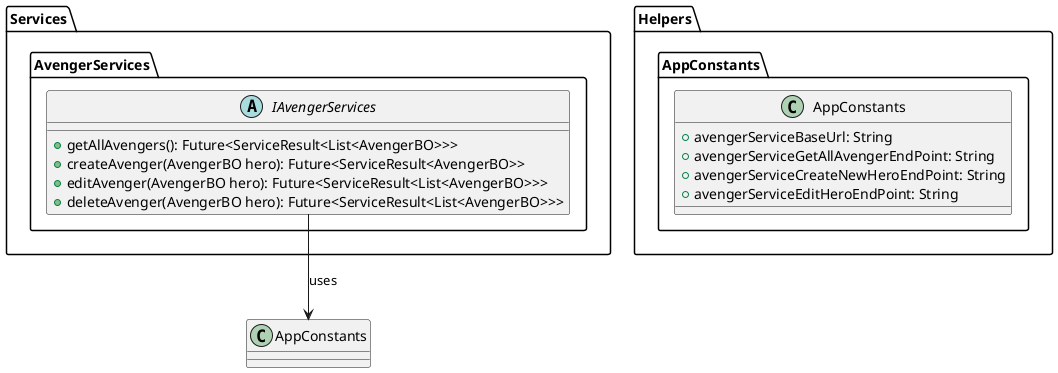 @startuml AppConstants Class Diagram
package Helpers{
    package AppConstants{
        class AppConstants{
        + avengerServiceBaseUrl: String
        + avengerServiceGetAllAvengerEndPoint: String
        + avengerServiceCreateNewHeroEndPoint: String
        + avengerServiceEditHeroEndPoint: String
    }
    }
}
package Services{
    package AvengerServices{
       abstract class IAvengerServices{
            + getAllAvengers(): Future<ServiceResult<List<AvengerBO>>>
            + createAvenger(AvengerBO hero): Future<ServiceResult<AvengerBO>>
            + editAvenger(AvengerBO hero): Future<ServiceResult<List<AvengerBO>>>
            + deleteAvenger(AvengerBO hero): Future<ServiceResult<List<AvengerBO>>> 
        }
    }

}
IAvengerServices --> AppConstants: uses
@enduml